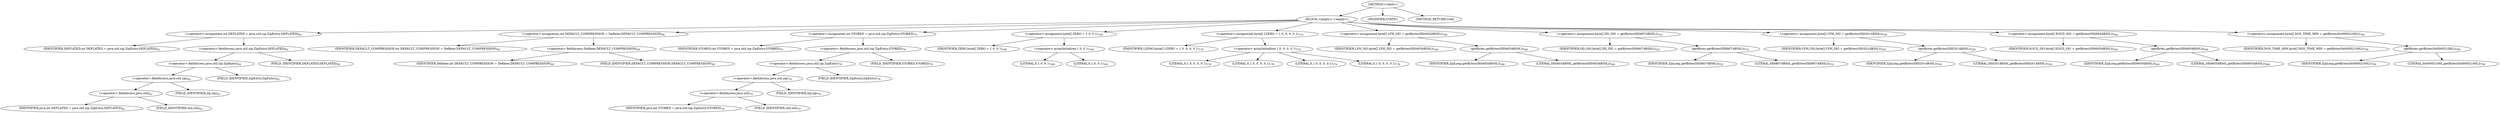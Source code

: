 digraph "&lt;clinit&gt;" {  
"1937" [label = <(METHOD,&lt;clinit&gt;)> ]
"1938" [label = <(BLOCK,&lt;empty&gt;,&lt;empty&gt;)> ]
"1939" [label = <(&lt;operator&gt;.assignment,int DEFLATED = java.util.zip.ZipEntry.DEFLATED)<SUB>62</SUB>> ]
"1940" [label = <(IDENTIFIER,DEFLATED,int DEFLATED = java.util.zip.ZipEntry.DEFLATED)<SUB>62</SUB>> ]
"1941" [label = <(&lt;operator&gt;.fieldAccess,java.util.zip.ZipEntry.DEFLATED)<SUB>62</SUB>> ]
"1942" [label = <(&lt;operator&gt;.fieldAccess,java.util.zip.ZipEntry)<SUB>62</SUB>> ]
"1943" [label = <(&lt;operator&gt;.fieldAccess,java.util.zip)<SUB>62</SUB>> ]
"1944" [label = <(&lt;operator&gt;.fieldAccess,java.util)<SUB>62</SUB>> ]
"1945" [label = <(IDENTIFIER,java,int DEFLATED = java.util.zip.ZipEntry.DEFLATED)<SUB>62</SUB>> ]
"1946" [label = <(FIELD_IDENTIFIER,util,util)<SUB>62</SUB>> ]
"1947" [label = <(FIELD_IDENTIFIER,zip,zip)<SUB>62</SUB>> ]
"1948" [label = <(FIELD_IDENTIFIER,ZipEntry,ZipEntry)<SUB>62</SUB>> ]
"1949" [label = <(FIELD_IDENTIFIER,DEFLATED,DEFLATED)<SUB>62</SUB>> ]
"1950" [label = <(&lt;operator&gt;.assignment,int DEFAULT_COMPRESSION = Deflater.DEFAULT_COMPRESSION)<SUB>69</SUB>> ]
"1951" [label = <(IDENTIFIER,DEFAULT_COMPRESSION,int DEFAULT_COMPRESSION = Deflater.DEFAULT_COMPRESSION)<SUB>69</SUB>> ]
"1952" [label = <(&lt;operator&gt;.fieldAccess,Deflater.DEFAULT_COMPRESSION)<SUB>69</SUB>> ]
"1953" [label = <(IDENTIFIER,Deflater,int DEFAULT_COMPRESSION = Deflater.DEFAULT_COMPRESSION)<SUB>69</SUB>> ]
"1954" [label = <(FIELD_IDENTIFIER,DEFAULT_COMPRESSION,DEFAULT_COMPRESSION)<SUB>69</SUB>> ]
"1955" [label = <(&lt;operator&gt;.assignment,int STORED = java.util.zip.ZipEntry.STORED)<SUB>76</SUB>> ]
"1956" [label = <(IDENTIFIER,STORED,int STORED = java.util.zip.ZipEntry.STORED)<SUB>76</SUB>> ]
"1957" [label = <(&lt;operator&gt;.fieldAccess,java.util.zip.ZipEntry.STORED)<SUB>76</SUB>> ]
"1958" [label = <(&lt;operator&gt;.fieldAccess,java.util.zip.ZipEntry)<SUB>76</SUB>> ]
"1959" [label = <(&lt;operator&gt;.fieldAccess,java.util.zip)<SUB>76</SUB>> ]
"1960" [label = <(&lt;operator&gt;.fieldAccess,java.util)<SUB>76</SUB>> ]
"1961" [label = <(IDENTIFIER,java,int STORED = java.util.zip.ZipEntry.STORED)<SUB>76</SUB>> ]
"1962" [label = <(FIELD_IDENTIFIER,util,util)<SUB>76</SUB>> ]
"1963" [label = <(FIELD_IDENTIFIER,zip,zip)<SUB>76</SUB>> ]
"1964" [label = <(FIELD_IDENTIFIER,ZipEntry,ZipEntry)<SUB>76</SUB>> ]
"1965" [label = <(FIELD_IDENTIFIER,STORED,STORED)<SUB>76</SUB>> ]
"1966" [label = <(&lt;operator&gt;.assignment,byte[] ZERO = { 0, 0 })<SUB>169</SUB>> ]
"1967" [label = <(IDENTIFIER,ZERO,byte[] ZERO = { 0, 0 })<SUB>169</SUB>> ]
"1968" [label = <(&lt;operator&gt;.arrayInitializer,{ 0, 0 })<SUB>169</SUB>> ]
"1969" [label = <(LITERAL,0,{ 0, 0 })<SUB>169</SUB>> ]
"1970" [label = <(LITERAL,0,{ 0, 0 })<SUB>169</SUB>> ]
"1971" [label = <(&lt;operator&gt;.assignment,byte[] LZERO = { 0, 0, 0, 0 })<SUB>176</SUB>> ]
"1972" [label = <(IDENTIFIER,LZERO,byte[] LZERO = { 0, 0, 0, 0 })<SUB>176</SUB>> ]
"1973" [label = <(&lt;operator&gt;.arrayInitializer,{ 0, 0, 0, 0 })<SUB>176</SUB>> ]
"1974" [label = <(LITERAL,0,{ 0, 0, 0, 0 })<SUB>176</SUB>> ]
"1975" [label = <(LITERAL,0,{ 0, 0, 0, 0 })<SUB>176</SUB>> ]
"1976" [label = <(LITERAL,0,{ 0, 0, 0, 0 })<SUB>176</SUB>> ]
"1977" [label = <(LITERAL,0,{ 0, 0, 0, 0 })<SUB>176</SUB>> ]
"1978" [label = <(&lt;operator&gt;.assignment,byte[] LFH_SIG = getBytes(0X04034B50L))<SUB>546</SUB>> ]
"1979" [label = <(IDENTIFIER,LFH_SIG,byte[] LFH_SIG = getBytes(0X04034B50L))<SUB>546</SUB>> ]
"1980" [label = <(getBytes,getBytes(0X04034B50L))<SUB>546</SUB>> ]
"1981" [label = <(IDENTIFIER,ZipLong,getBytes(0X04034B50L))<SUB>546</SUB>> ]
"1982" [label = <(LITERAL,0X04034B50L,getBytes(0X04034B50L))<SUB>546</SUB>> ]
"1983" [label = <(&lt;operator&gt;.assignment,byte[] DD_SIG = getBytes(0X08074B50L))<SUB>552</SUB>> ]
"1984" [label = <(IDENTIFIER,DD_SIG,byte[] DD_SIG = getBytes(0X08074B50L))<SUB>552</SUB>> ]
"1985" [label = <(getBytes,getBytes(0X08074B50L))<SUB>552</SUB>> ]
"1986" [label = <(IDENTIFIER,ZipLong,getBytes(0X08074B50L))<SUB>552</SUB>> ]
"1987" [label = <(LITERAL,0X08074B50L,getBytes(0X08074B50L))<SUB>552</SUB>> ]
"1988" [label = <(&lt;operator&gt;.assignment,byte[] CFH_SIG = getBytes(0X02014B50L))<SUB>558</SUB>> ]
"1989" [label = <(IDENTIFIER,CFH_SIG,byte[] CFH_SIG = getBytes(0X02014B50L))<SUB>558</SUB>> ]
"1990" [label = <(getBytes,getBytes(0X02014B50L))<SUB>558</SUB>> ]
"1991" [label = <(IDENTIFIER,ZipLong,getBytes(0X02014B50L))<SUB>558</SUB>> ]
"1992" [label = <(LITERAL,0X02014B50L,getBytes(0X02014B50L))<SUB>558</SUB>> ]
"1993" [label = <(&lt;operator&gt;.assignment,byte[] EOCD_SIG = getBytes(0X06054B50L))<SUB>564</SUB>> ]
"1994" [label = <(IDENTIFIER,EOCD_SIG,byte[] EOCD_SIG = getBytes(0X06054B50L))<SUB>564</SUB>> ]
"1995" [label = <(getBytes,getBytes(0X06054B50L))<SUB>564</SUB>> ]
"1996" [label = <(IDENTIFIER,ZipLong,getBytes(0X06054B50L))<SUB>564</SUB>> ]
"1997" [label = <(LITERAL,0X06054B50L,getBytes(0X06054B50L))<SUB>564</SUB>> ]
"1998" [label = <(&lt;operator&gt;.assignment,byte[] DOS_TIME_MIN = getBytes(0x00002100L))<SUB>799</SUB>> ]
"1999" [label = <(IDENTIFIER,DOS_TIME_MIN,byte[] DOS_TIME_MIN = getBytes(0x00002100L))<SUB>799</SUB>> ]
"2000" [label = <(getBytes,getBytes(0x00002100L))<SUB>799</SUB>> ]
"2001" [label = <(IDENTIFIER,ZipLong,getBytes(0x00002100L))<SUB>799</SUB>> ]
"2002" [label = <(LITERAL,0x00002100L,getBytes(0x00002100L))<SUB>799</SUB>> ]
"2003" [label = <(MODIFIER,STATIC)> ]
"2004" [label = <(METHOD_RETURN,void)> ]
  "1937" -> "1938" 
  "1937" -> "2003" 
  "1937" -> "2004" 
  "1938" -> "1939" 
  "1938" -> "1950" 
  "1938" -> "1955" 
  "1938" -> "1966" 
  "1938" -> "1971" 
  "1938" -> "1978" 
  "1938" -> "1983" 
  "1938" -> "1988" 
  "1938" -> "1993" 
  "1938" -> "1998" 
  "1939" -> "1940" 
  "1939" -> "1941" 
  "1941" -> "1942" 
  "1941" -> "1949" 
  "1942" -> "1943" 
  "1942" -> "1948" 
  "1943" -> "1944" 
  "1943" -> "1947" 
  "1944" -> "1945" 
  "1944" -> "1946" 
  "1950" -> "1951" 
  "1950" -> "1952" 
  "1952" -> "1953" 
  "1952" -> "1954" 
  "1955" -> "1956" 
  "1955" -> "1957" 
  "1957" -> "1958" 
  "1957" -> "1965" 
  "1958" -> "1959" 
  "1958" -> "1964" 
  "1959" -> "1960" 
  "1959" -> "1963" 
  "1960" -> "1961" 
  "1960" -> "1962" 
  "1966" -> "1967" 
  "1966" -> "1968" 
  "1968" -> "1969" 
  "1968" -> "1970" 
  "1971" -> "1972" 
  "1971" -> "1973" 
  "1973" -> "1974" 
  "1973" -> "1975" 
  "1973" -> "1976" 
  "1973" -> "1977" 
  "1978" -> "1979" 
  "1978" -> "1980" 
  "1980" -> "1981" 
  "1980" -> "1982" 
  "1983" -> "1984" 
  "1983" -> "1985" 
  "1985" -> "1986" 
  "1985" -> "1987" 
  "1988" -> "1989" 
  "1988" -> "1990" 
  "1990" -> "1991" 
  "1990" -> "1992" 
  "1993" -> "1994" 
  "1993" -> "1995" 
  "1995" -> "1996" 
  "1995" -> "1997" 
  "1998" -> "1999" 
  "1998" -> "2000" 
  "2000" -> "2001" 
  "2000" -> "2002" 
}
